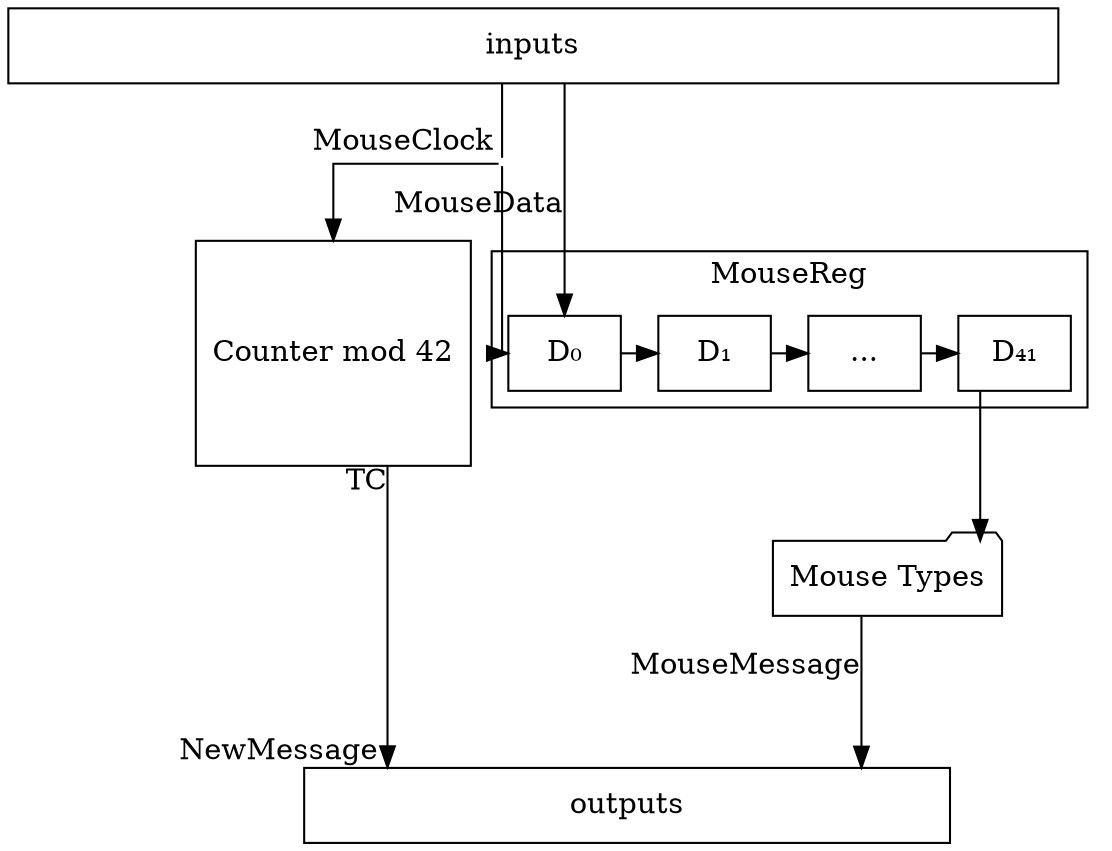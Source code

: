 digraph {
	node [shape=box]
	splines=ortho

	inputs [width=7]

	counter [label="Counter mod 42" shape=box height=1.5]
	inputs -> mcdiv [headlabel="MouseClock " arrowhead=none]
	mcdiv [shape=point style=invis]
	mcdiv -> { counter reg0 }

	subgraph cluster_reg {
		label="MouseReg"
		node[shape=box]
		{
			rank=same
			reg0 [label="D₀"]
			reg1 [label="D₁"]
			reg0 -> reg1  -> regdot -> regn
			regdot [label="..."]
			regn [label="D₄₁"]
		}
	}

	inputs -> reg0 [xlabel="MouseData"]
	counter -> outputs [taillabel="TC" headlabel="NewMessage " minlen=3]
	regn -> mtypes
	mtypes -> outputs [xlabel="MouseMessage"]

	mtypes [label="Mouse Types" shape=folder]
	outputs [width=4.3]
}